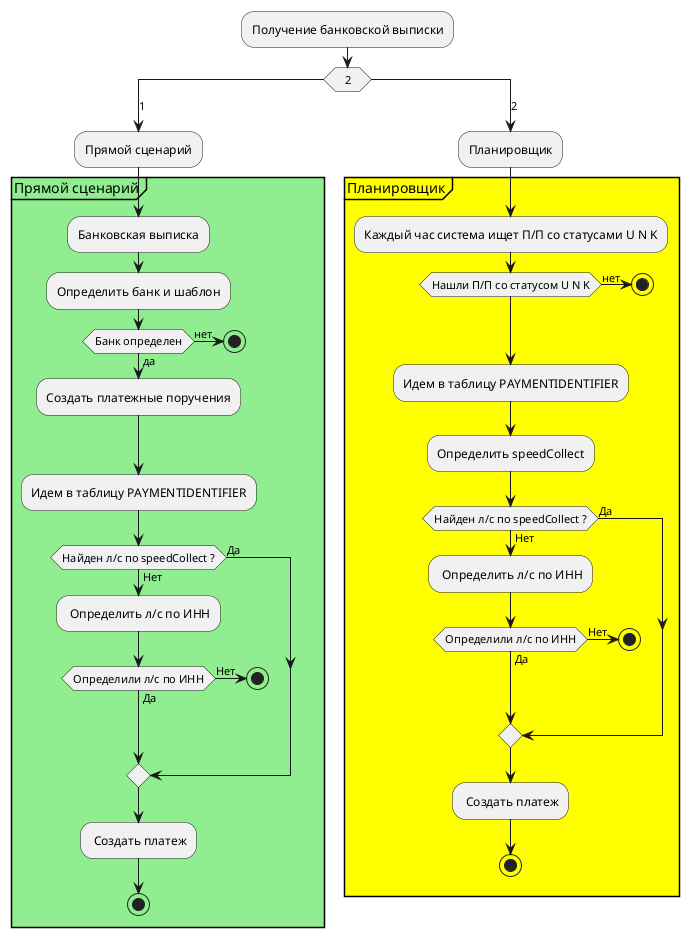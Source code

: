 @startuml
'https://plantuml.com/activity-diagram-beta



:Получение банковской выписки;
switch(2)
 case(1)
:Прямой сценарий;

partition Прямой сценарий #LightGreen {

:Банковская выписка;
:Определить банк и шаблон;

if (Банк определен) then (да)
  :Создать платежные поручения;
 else (нет)
    stop
endif


:Идем в таблицу PAYMENTIDENTIFIER;
':Определить speedCollect;

if (Найден л/с по speedCollect ?) then (Да)
    else (Нет)
        : Определить л/c по ИНН;
    if (Определили л/c по ИНН) then (Да)
    else (Нет)
    stop
    endif


endif
: Создать платеж;

stop
}
 case(2)
:Планировщик;

partition Планировщик #Yellow  {

:Каждый час система ищет П/П со статусами U N K;
 if (Нашли П/П со статусом U N K)
 else (нет)
 stop
 endif
   :Идем в таблицу PAYMENTIDENTIFIER;
:Определить speedCollect;

if (Найден л/с по speedCollect ?) then (Да)
    else (Нет)
        : Определить л/c по ИНН;
    if (Определили л/c по ИНН) then (Да)
    else (Нет)
    stop
    endif


endif
: Создать платеж;

stop
}

@enduml
